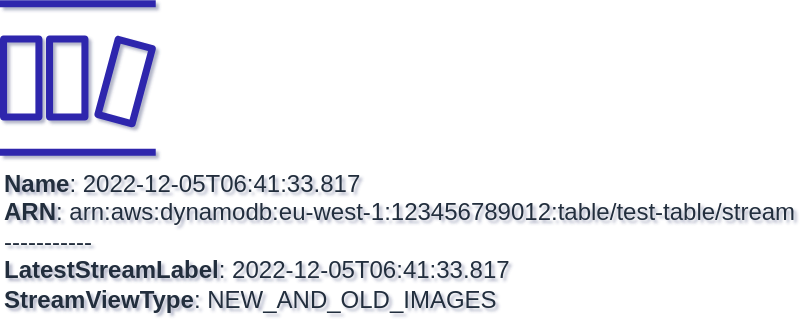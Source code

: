 <mxfile type="MultiCloud"><diagram id="diagram_1" name="AWS components"><mxGraphModel dx="1015" dy="661" grid="1" gridSize="10" guides="1" tooltips="1" connect="1" arrows="1" fold="1" page="1" pageScale="1" pageWidth="850" pageHeight="1100" math="0" shadow="1"><root><mxCell id="0" /><mxCell id="1" parent="0" /><mxCell id="vertex:dynamo_stream:arn:aws:dynamodb:eu-west-1:123456789012:table/test-table/stream" value="&lt;b&gt;Name&lt;/b&gt;: 2022-12-05T06:41:33.817&lt;BR&gt;&lt;b&gt;ARN&lt;/b&gt;: arn:aws:dynamodb:eu-west-1:123456789012:table/test-table/stream&lt;BR&gt;-----------&lt;BR&gt;&lt;b&gt;LatestStreamLabel&lt;/b&gt;: 2022-12-05T06:41:33.817&lt;BR&gt;&lt;b&gt;StreamViewType&lt;/b&gt;: NEW_AND_OLD_IMAGES" style="sketch=0;outlineConnect=0;fontColor=#232F3E;gradientColor=none;fillColor=#2E27AD;strokeColor=none;dashed=0;verticalLabelPosition=bottom;verticalAlign=top;align=left;html=1;fontSize=12;fontStyle=0;aspect=fixed;pointerEvents=1;shape=mxgraph.aws4.dynamodb_stream" parent="1" vertex="1"><mxGeometry width="78" height="78" as="geometry" /></mxCell></root></mxGraphModel></diagram></mxfile>